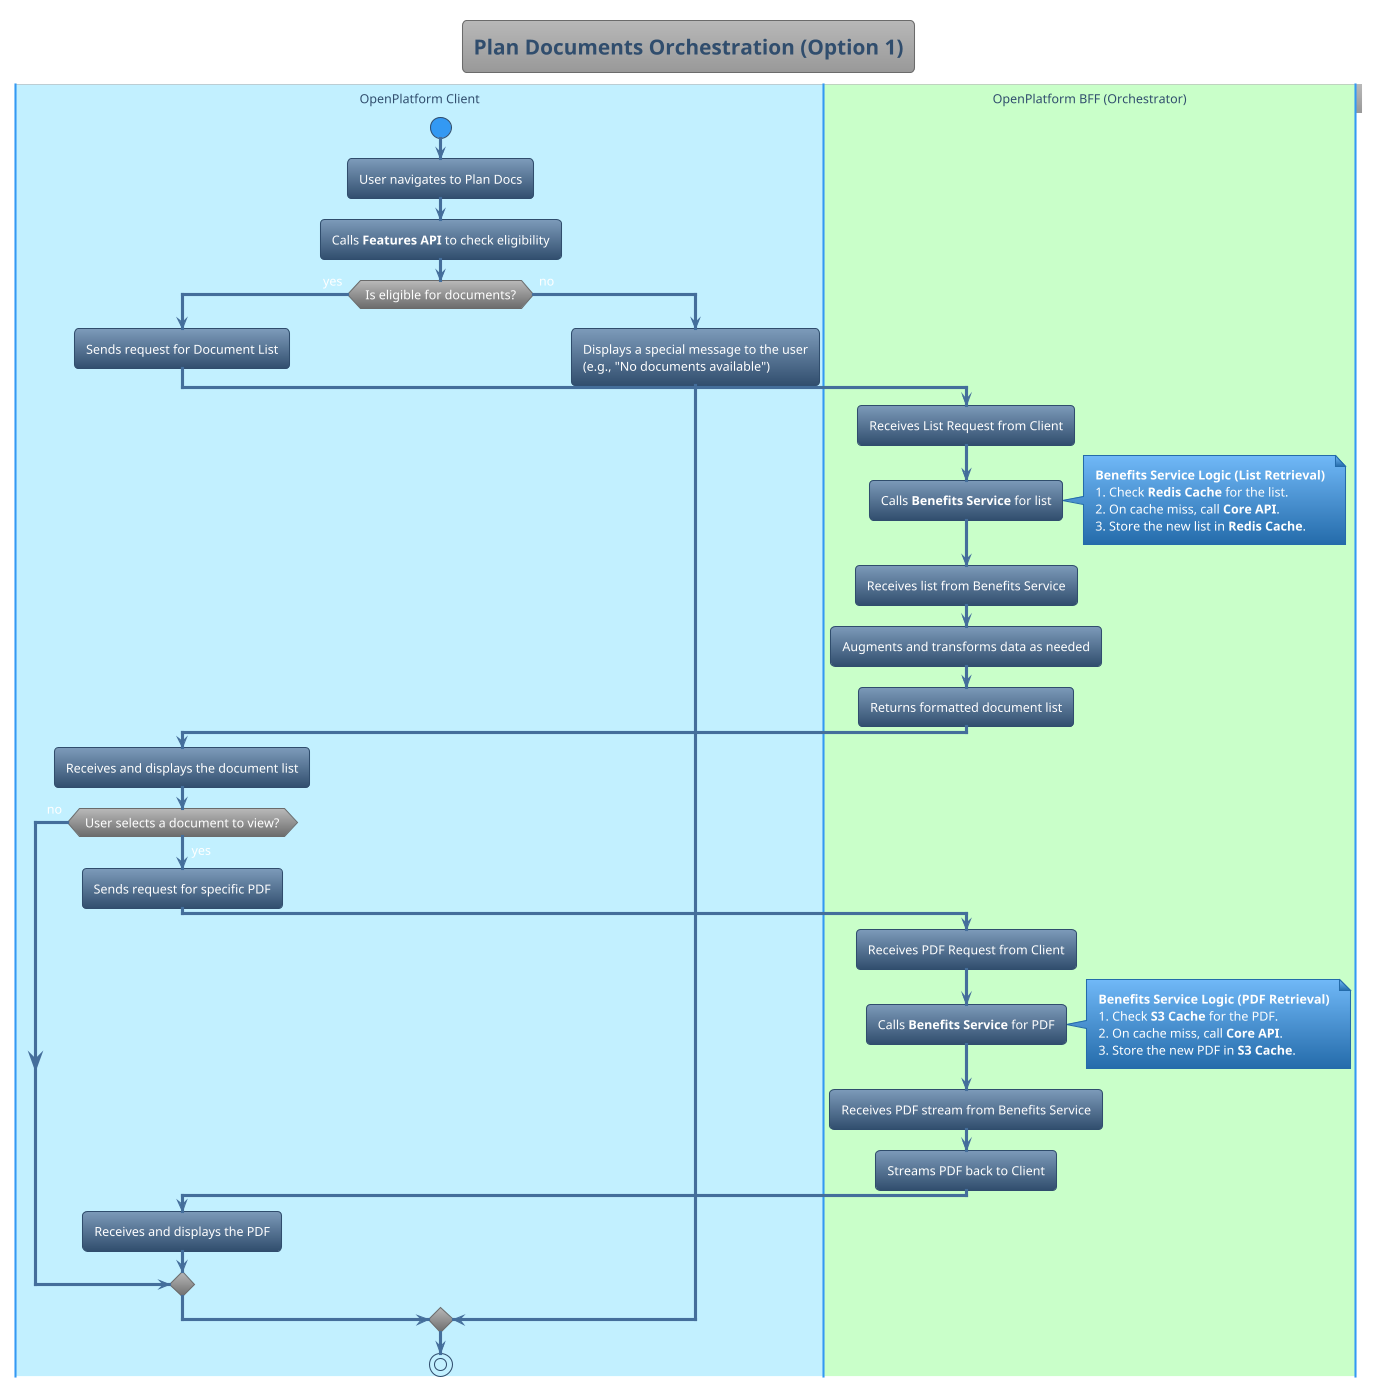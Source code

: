 @startuml
!theme spacelab

title Plan Documents Orchestration (Option 1)

|#Application|OpenPlatform Client|
start
:User navigates to Plan Docs;
:Calls **Features API** to check eligibility;
if (Is eligible for documents?) then (yes)
  :Sends request for Document List;
  |#Technology|OpenPlatform BFF (Orchestrator)|
  :Receives List Request from Client;
  :Calls **Benefits Service** for list;
  note right
    **Benefits Service Logic (List Retrieval)**
    1. Check **Redis Cache** for the list.
    2. On cache miss, call **Core API**.
    3. Store the new list in **Redis Cache**.
  end note
  :Receives list from Benefits Service;
  :Augments and transforms data as needed;
  :Returns formatted document list;
  |#Application|OpenPlatform Client|
  :Receives and displays the document list;
  if (User selects a document to view?) then (yes)
    :Sends request for specific PDF;
    |#Technology|OpenPlatform BFF (Orchestrator)|
    :Receives PDF Request from Client;
    :Calls **Benefits Service** for PDF;
    note right
      **Benefits Service Logic (PDF Retrieval)**
      1. Check **S3 Cache** for the PDF.
      2. On cache miss, call **Core API**.
      3. Store the new PDF in **S3 Cache**.
    end note
    :Receives PDF stream from Benefits Service;
    :Streams PDF back to Client;
    |#Application|OpenPlatform Client|
    :Receives and displays the PDF;
  else (no)
  endif
else (no)
  :Displays a special message to the user\n(e.g., "No documents available");
endif
stop

@enduml
